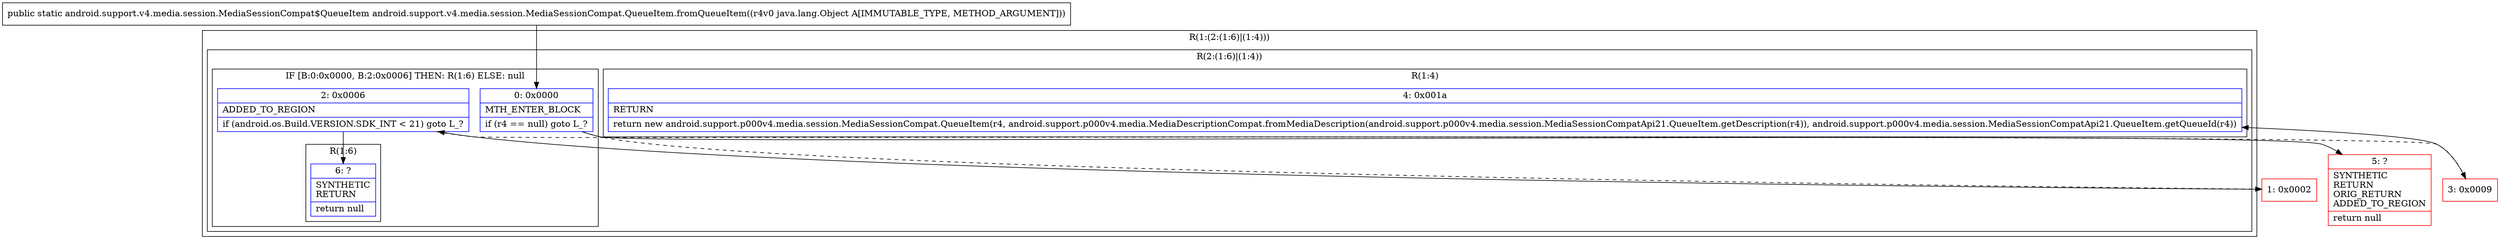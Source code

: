 digraph "CFG forandroid.support.v4.media.session.MediaSessionCompat.QueueItem.fromQueueItem(Ljava\/lang\/Object;)Landroid\/support\/v4\/media\/session\/MediaSessionCompat$QueueItem;" {
subgraph cluster_Region_1215474572 {
label = "R(1:(2:(1:6)|(1:4)))";
node [shape=record,color=blue];
subgraph cluster_Region_776320194 {
label = "R(2:(1:6)|(1:4))";
node [shape=record,color=blue];
subgraph cluster_IfRegion_1449914016 {
label = "IF [B:0:0x0000, B:2:0x0006] THEN: R(1:6) ELSE: null";
node [shape=record,color=blue];
Node_0 [shape=record,label="{0\:\ 0x0000|MTH_ENTER_BLOCK\l|if (r4 == null) goto L_?\l}"];
Node_2 [shape=record,label="{2\:\ 0x0006|ADDED_TO_REGION\l|if (android.os.Build.VERSION.SDK_INT \< 21) goto L_?\l}"];
subgraph cluster_Region_1695430844 {
label = "R(1:6)";
node [shape=record,color=blue];
Node_6 [shape=record,label="{6\:\ ?|SYNTHETIC\lRETURN\l|return null\l}"];
}
}
subgraph cluster_Region_947769690 {
label = "R(1:4)";
node [shape=record,color=blue];
Node_4 [shape=record,label="{4\:\ 0x001a|RETURN\l|return new android.support.p000v4.media.session.MediaSessionCompat.QueueItem(r4, android.support.p000v4.media.MediaDescriptionCompat.fromMediaDescription(android.support.p000v4.media.session.MediaSessionCompatApi21.QueueItem.getDescription(r4)), android.support.p000v4.media.session.MediaSessionCompatApi21.QueueItem.getQueueId(r4))\l}"];
}
}
}
Node_1 [shape=record,color=red,label="{1\:\ 0x0002}"];
Node_3 [shape=record,color=red,label="{3\:\ 0x0009}"];
Node_5 [shape=record,color=red,label="{5\:\ ?|SYNTHETIC\lRETURN\lORIG_RETURN\lADDED_TO_REGION\l|return null\l}"];
MethodNode[shape=record,label="{public static android.support.v4.media.session.MediaSessionCompat$QueueItem android.support.v4.media.session.MediaSessionCompat.QueueItem.fromQueueItem((r4v0 java.lang.Object A[IMMUTABLE_TYPE, METHOD_ARGUMENT])) }"];
MethodNode -> Node_0;
Node_0 -> Node_1[style=dashed];
Node_0 -> Node_5;
Node_2 -> Node_3[style=dashed];
Node_2 -> Node_6;
Node_1 -> Node_2;
Node_3 -> Node_4;
}

